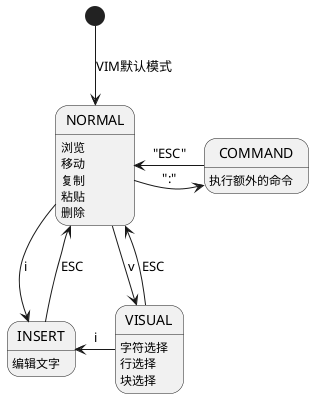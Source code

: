 
@startuml
[*] --> NORMAL: VIM默认模式
NORMAL -down-> INSERT: i 
INSERT -up-> NORMAL: ESC

NORMAL -right-> COMMAND: ":"
COMMAND -left-> NORMAL: "ESC"

NORMAL -down-> VISUAL: v
VISUAL -up-> NORMAL: ESC

VISUAL -left-> INSERT: i

NORMAL: 浏览
NORMAL: 移动 
NORMAL: 复制 
NORMAL: 粘贴
NORMAL: 删除

VISUAL: 字符选择
VISUAL: 行选择
VISUAL: 块选择

INSERT: 编辑文字

COMMAND: 执行额外的命令
@enduml
